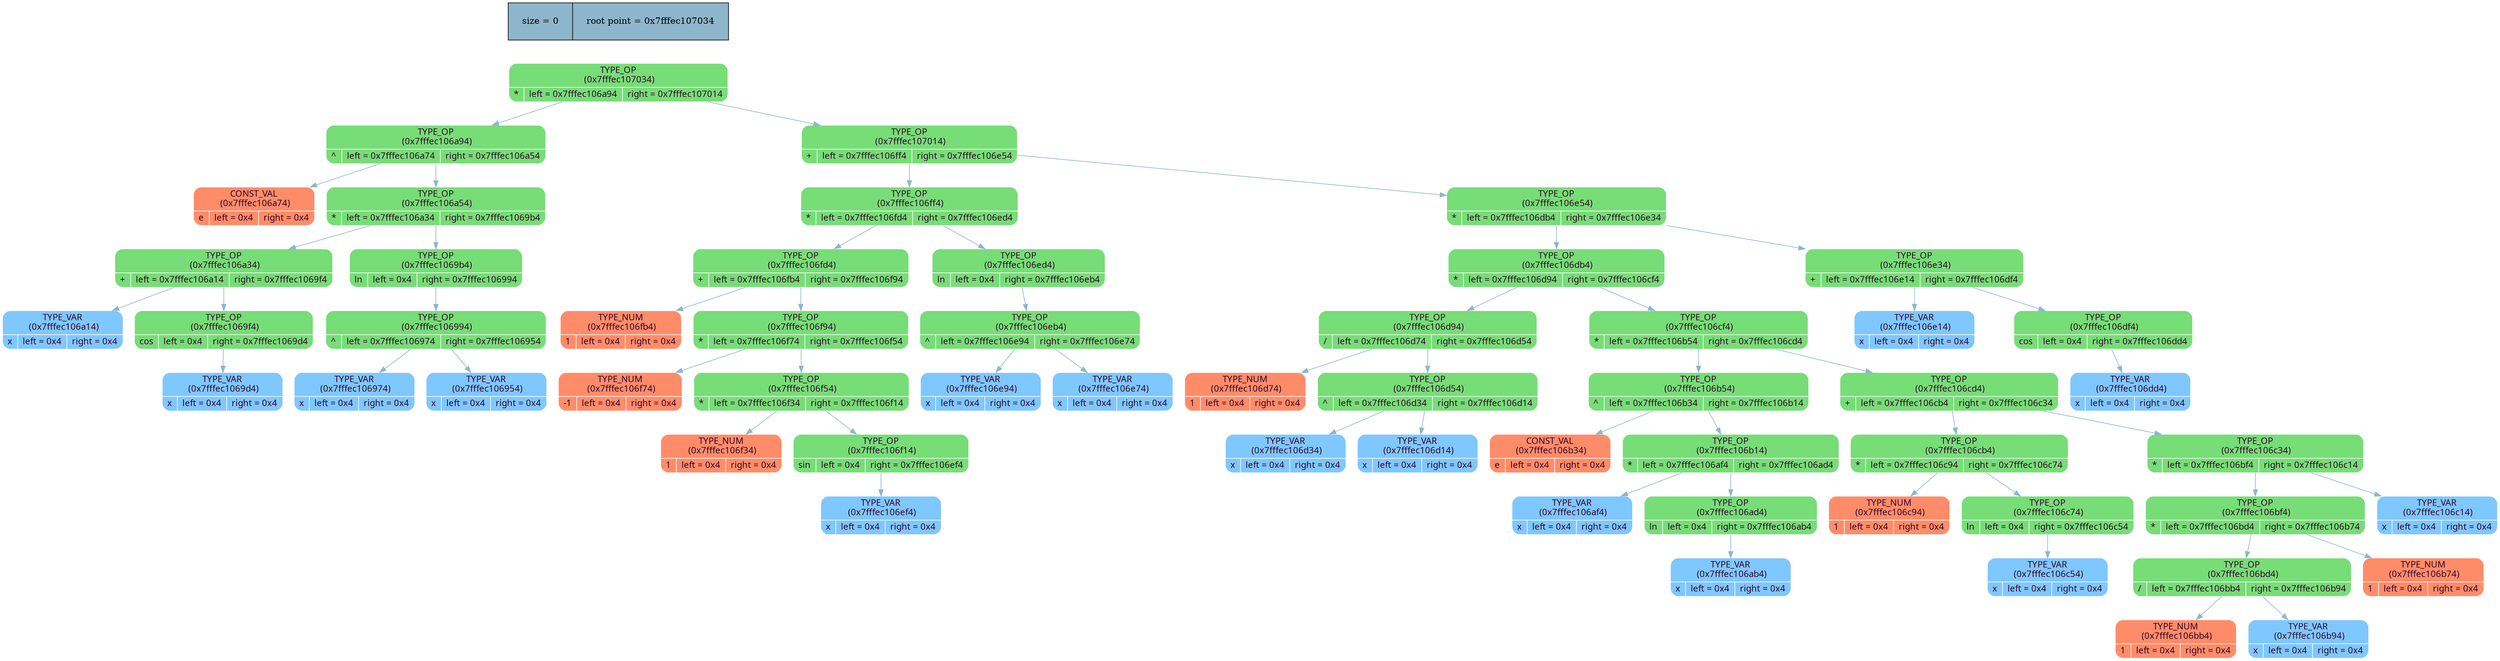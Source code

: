 digraph   
{
rankdir = ""
splines = "true"

node_stat [margin = "0.3*0.3", style = "filled", shape = "record", fillcolor = "#8DB6CD" label = " size = 0 | root point = 0x7fffec107034"]
{rank = source; node_stat}

node0x7fffec107034 [shape = "Mrecord", fillcolor = "#77DD77", style = "filled", fontcolor = "#31032A", fontname = "Calibri", color = "white", label = "{TYPE_OP\n (0x7fffec107034)| {* |left = 0x7fffec106a94 |right = 0x7fffec107014}}"]
node0x7fffec107034 -> node0x7fffec106a94 [color = "#8DB6CD", style = "", constraint = true, fillcolor = "#8DB6CD",   fontcolor = "", fontname = "Calibri", label = ""];
node0x7fffec106a94 [shape = "Mrecord", fillcolor = "#77DD77", style = "filled", fontcolor = "#31032A", fontname = "Calibri", color = "white", label = "{TYPE_OP\n (0x7fffec106a94)| {^ |left = 0x7fffec106a74 |right = 0x7fffec106a54}}"]
node0x7fffec106a94 -> node0x7fffec106a74 [color = "#8DB6CD", style = "", constraint = true, fillcolor = "#8DB6CD",   fontcolor = "", fontname = "Calibri", label = ""];
node0x7fffec106a74 [shape = "Mrecord", fillcolor = "#FF8C69", style = "filled", fontcolor = "#31032A", fontname = "Calibri", color = "white", label = "{CONST_VAL\n (0x7fffec106a74)| {e |left = 0x4 |right = 0x4}}"]
node0x7fffec106a94 -> node0x7fffec106a54 [color = "#8DB6CD", style = "", constraint = true, fillcolor = "#8DB6CD",   fontcolor = "", fontname = "Calibri", label = ""];
node0x7fffec106a54 [shape = "Mrecord", fillcolor = "#77DD77", style = "filled", fontcolor = "#31032A", fontname = "Calibri", color = "white", label = "{TYPE_OP\n (0x7fffec106a54)| {* |left = 0x7fffec106a34 |right = 0x7fffec1069b4}}"]
node0x7fffec106a54 -> node0x7fffec106a34 [color = "#8DB6CD", style = "", constraint = true, fillcolor = "#8DB6CD",   fontcolor = "", fontname = "Calibri", label = ""];
node0x7fffec106a34 [shape = "Mrecord", fillcolor = "#77DD77", style = "filled", fontcolor = "#31032A", fontname = "Calibri", color = "white", label = "{TYPE_OP\n (0x7fffec106a34)| {+ |left = 0x7fffec106a14 |right = 0x7fffec1069f4}}"]
node0x7fffec106a34 -> node0x7fffec106a14 [color = "#8DB6CD", style = "", constraint = true, fillcolor = "#8DB6CD",   fontcolor = "", fontname = "Calibri", label = ""];
node0x7fffec106a14 [shape = "Mrecord", fillcolor = "#7FC7FF", style = "filled", fontcolor = "#31032A", fontname = "Calibri", color = "white", label = "{TYPE_VAR\n (0x7fffec106a14)| {x |left = 0x4 |right = 0x4}}"]
node0x7fffec106a34 -> node0x7fffec1069f4 [color = "#8DB6CD", style = "", constraint = true, fillcolor = "#8DB6CD",   fontcolor = "", fontname = "Calibri", label = ""];
node0x7fffec1069f4 [shape = "Mrecord", fillcolor = "#77DD77", style = "filled", fontcolor = "#31032A", fontname = "Calibri", color = "white", label = "{TYPE_OP\n (0x7fffec1069f4)| {cos |left = 0x4 |right = 0x7fffec1069d4}}"]
node0x7fffec1069f4 -> node0x7fffec1069d4 [color = "#8DB6CD", style = "", constraint = true, fillcolor = "#8DB6CD",   fontcolor = "", fontname = "Calibri", label = ""];
node0x7fffec1069d4 [shape = "Mrecord", fillcolor = "#7FC7FF", style = "filled", fontcolor = "#31032A", fontname = "Calibri", color = "white", label = "{TYPE_VAR\n (0x7fffec1069d4)| {x |left = 0x4 |right = 0x4}}"]
node0x7fffec106a54 -> node0x7fffec1069b4 [color = "#8DB6CD", style = "", constraint = true, fillcolor = "#8DB6CD",   fontcolor = "", fontname = "Calibri", label = ""];
node0x7fffec1069b4 [shape = "Mrecord", fillcolor = "#77DD77", style = "filled", fontcolor = "#31032A", fontname = "Calibri", color = "white", label = "{TYPE_OP\n (0x7fffec1069b4)| {ln |left = 0x4 |right = 0x7fffec106994}}"]
node0x7fffec1069b4 -> node0x7fffec106994 [color = "#8DB6CD", style = "", constraint = true, fillcolor = "#8DB6CD",   fontcolor = "", fontname = "Calibri", label = ""];
node0x7fffec106994 [shape = "Mrecord", fillcolor = "#77DD77", style = "filled", fontcolor = "#31032A", fontname = "Calibri", color = "white", label = "{TYPE_OP\n (0x7fffec106994)| {^ |left = 0x7fffec106974 |right = 0x7fffec106954}}"]
node0x7fffec106994 -> node0x7fffec106974 [color = "#8DB6CD", style = "", constraint = true, fillcolor = "#8DB6CD",   fontcolor = "", fontname = "Calibri", label = ""];
node0x7fffec106974 [shape = "Mrecord", fillcolor = "#7FC7FF", style = "filled", fontcolor = "#31032A", fontname = "Calibri", color = "white", label = "{TYPE_VAR\n (0x7fffec106974)| {x |left = 0x4 |right = 0x4}}"]
node0x7fffec106994 -> node0x7fffec106954 [color = "#8DB6CD", style = "", constraint = true, fillcolor = "#8DB6CD",   fontcolor = "", fontname = "Calibri", label = ""];
node0x7fffec106954 [shape = "Mrecord", fillcolor = "#7FC7FF", style = "filled", fontcolor = "#31032A", fontname = "Calibri", color = "white", label = "{TYPE_VAR\n (0x7fffec106954)| {x |left = 0x4 |right = 0x4}}"]
node0x7fffec107034 -> node0x7fffec107014 [color = "#8DB6CD", style = "", constraint = true, fillcolor = "#8DB6CD",   fontcolor = "", fontname = "Calibri", label = ""];
node0x7fffec107014 [shape = "Mrecord", fillcolor = "#77DD77", style = "filled", fontcolor = "#31032A", fontname = "Calibri", color = "white", label = "{TYPE_OP\n (0x7fffec107014)| {+ |left = 0x7fffec106ff4 |right = 0x7fffec106e54}}"]
node0x7fffec107014 -> node0x7fffec106ff4 [color = "#8DB6CD", style = "", constraint = true, fillcolor = "#8DB6CD",   fontcolor = "", fontname = "Calibri", label = ""];
node0x7fffec106ff4 [shape = "Mrecord", fillcolor = "#77DD77", style = "filled", fontcolor = "#31032A", fontname = "Calibri", color = "white", label = "{TYPE_OP\n (0x7fffec106ff4)| {* |left = 0x7fffec106fd4 |right = 0x7fffec106ed4}}"]
node0x7fffec106ff4 -> node0x7fffec106fd4 [color = "#8DB6CD", style = "", constraint = true, fillcolor = "#8DB6CD",   fontcolor = "", fontname = "Calibri", label = ""];
node0x7fffec106fd4 [shape = "Mrecord", fillcolor = "#77DD77", style = "filled", fontcolor = "#31032A", fontname = "Calibri", color = "white", label = "{TYPE_OP\n (0x7fffec106fd4)| {+ |left = 0x7fffec106fb4 |right = 0x7fffec106f94}}"]
node0x7fffec106fd4 -> node0x7fffec106fb4 [color = "#8DB6CD", style = "", constraint = true, fillcolor = "#8DB6CD",   fontcolor = "", fontname = "Calibri", label = ""];
node0x7fffec106fb4 [shape = "Mrecord", fillcolor = "#FF8C69", style = "filled", fontcolor = "#31032A", fontname = "Calibri", color = "white", label = "{TYPE_NUM\n (0x7fffec106fb4)| {1 |left = 0x4 |right = 0x4}}"]
node0x7fffec106fd4 -> node0x7fffec106f94 [color = "#8DB6CD", style = "", constraint = true, fillcolor = "#8DB6CD",   fontcolor = "", fontname = "Calibri", label = ""];
node0x7fffec106f94 [shape = "Mrecord", fillcolor = "#77DD77", style = "filled", fontcolor = "#31032A", fontname = "Calibri", color = "white", label = "{TYPE_OP\n (0x7fffec106f94)| {* |left = 0x7fffec106f74 |right = 0x7fffec106f54}}"]
node0x7fffec106f94 -> node0x7fffec106f74 [color = "#8DB6CD", style = "", constraint = true, fillcolor = "#8DB6CD",   fontcolor = "", fontname = "Calibri", label = ""];
node0x7fffec106f74 [shape = "Mrecord", fillcolor = "#FF8C69", style = "filled", fontcolor = "#31032A", fontname = "Calibri", color = "white", label = "{TYPE_NUM\n (0x7fffec106f74)| {-1 |left = 0x4 |right = 0x4}}"]
node0x7fffec106f94 -> node0x7fffec106f54 [color = "#8DB6CD", style = "", constraint = true, fillcolor = "#8DB6CD",   fontcolor = "", fontname = "Calibri", label = ""];
node0x7fffec106f54 [shape = "Mrecord", fillcolor = "#77DD77", style = "filled", fontcolor = "#31032A", fontname = "Calibri", color = "white", label = "{TYPE_OP\n (0x7fffec106f54)| {* |left = 0x7fffec106f34 |right = 0x7fffec106f14}}"]
node0x7fffec106f54 -> node0x7fffec106f34 [color = "#8DB6CD", style = "", constraint = true, fillcolor = "#8DB6CD",   fontcolor = "", fontname = "Calibri", label = ""];
node0x7fffec106f34 [shape = "Mrecord", fillcolor = "#FF8C69", style = "filled", fontcolor = "#31032A", fontname = "Calibri", color = "white", label = "{TYPE_NUM\n (0x7fffec106f34)| {1 |left = 0x4 |right = 0x4}}"]
node0x7fffec106f54 -> node0x7fffec106f14 [color = "#8DB6CD", style = "", constraint = true, fillcolor = "#8DB6CD",   fontcolor = "", fontname = "Calibri", label = ""];
node0x7fffec106f14 [shape = "Mrecord", fillcolor = "#77DD77", style = "filled", fontcolor = "#31032A", fontname = "Calibri", color = "white", label = "{TYPE_OP\n (0x7fffec106f14)| {sin |left = 0x4 |right = 0x7fffec106ef4}}"]
node0x7fffec106f14 -> node0x7fffec106ef4 [color = "#8DB6CD", style = "", constraint = true, fillcolor = "#8DB6CD",   fontcolor = "", fontname = "Calibri", label = ""];
node0x7fffec106ef4 [shape = "Mrecord", fillcolor = "#7FC7FF", style = "filled", fontcolor = "#31032A", fontname = "Calibri", color = "white", label = "{TYPE_VAR\n (0x7fffec106ef4)| {x |left = 0x4 |right = 0x4}}"]
node0x7fffec106ff4 -> node0x7fffec106ed4 [color = "#8DB6CD", style = "", constraint = true, fillcolor = "#8DB6CD",   fontcolor = "", fontname = "Calibri", label = ""];
node0x7fffec106ed4 [shape = "Mrecord", fillcolor = "#77DD77", style = "filled", fontcolor = "#31032A", fontname = "Calibri", color = "white", label = "{TYPE_OP\n (0x7fffec106ed4)| {ln |left = 0x4 |right = 0x7fffec106eb4}}"]
node0x7fffec106ed4 -> node0x7fffec106eb4 [color = "#8DB6CD", style = "", constraint = true, fillcolor = "#8DB6CD",   fontcolor = "", fontname = "Calibri", label = ""];
node0x7fffec106eb4 [shape = "Mrecord", fillcolor = "#77DD77", style = "filled", fontcolor = "#31032A", fontname = "Calibri", color = "white", label = "{TYPE_OP\n (0x7fffec106eb4)| {^ |left = 0x7fffec106e94 |right = 0x7fffec106e74}}"]
node0x7fffec106eb4 -> node0x7fffec106e94 [color = "#8DB6CD", style = "", constraint = true, fillcolor = "#8DB6CD",   fontcolor = "", fontname = "Calibri", label = ""];
node0x7fffec106e94 [shape = "Mrecord", fillcolor = "#7FC7FF", style = "filled", fontcolor = "#31032A", fontname = "Calibri", color = "white", label = "{TYPE_VAR\n (0x7fffec106e94)| {x |left = 0x4 |right = 0x4}}"]
node0x7fffec106eb4 -> node0x7fffec106e74 [color = "#8DB6CD", style = "", constraint = true, fillcolor = "#8DB6CD",   fontcolor = "", fontname = "Calibri", label = ""];
node0x7fffec106e74 [shape = "Mrecord", fillcolor = "#7FC7FF", style = "filled", fontcolor = "#31032A", fontname = "Calibri", color = "white", label = "{TYPE_VAR\n (0x7fffec106e74)| {x |left = 0x4 |right = 0x4}}"]
node0x7fffec107014 -> node0x7fffec106e54 [color = "#8DB6CD", style = "", constraint = true, fillcolor = "#8DB6CD",   fontcolor = "", fontname = "Calibri", label = ""];
node0x7fffec106e54 [shape = "Mrecord", fillcolor = "#77DD77", style = "filled", fontcolor = "#31032A", fontname = "Calibri", color = "white", label = "{TYPE_OP\n (0x7fffec106e54)| {* |left = 0x7fffec106db4 |right = 0x7fffec106e34}}"]
node0x7fffec106e54 -> node0x7fffec106db4 [color = "#8DB6CD", style = "", constraint = true, fillcolor = "#8DB6CD",   fontcolor = "", fontname = "Calibri", label = ""];
node0x7fffec106db4 [shape = "Mrecord", fillcolor = "#77DD77", style = "filled", fontcolor = "#31032A", fontname = "Calibri", color = "white", label = "{TYPE_OP\n (0x7fffec106db4)| {* |left = 0x7fffec106d94 |right = 0x7fffec106cf4}}"]
node0x7fffec106db4 -> node0x7fffec106d94 [color = "#8DB6CD", style = "", constraint = true, fillcolor = "#8DB6CD",   fontcolor = "", fontname = "Calibri", label = ""];
node0x7fffec106d94 [shape = "Mrecord", fillcolor = "#77DD77", style = "filled", fontcolor = "#31032A", fontname = "Calibri", color = "white", label = "{TYPE_OP\n (0x7fffec106d94)| {/ |left = 0x7fffec106d74 |right = 0x7fffec106d54}}"]
node0x7fffec106d94 -> node0x7fffec106d74 [color = "#8DB6CD", style = "", constraint = true, fillcolor = "#8DB6CD",   fontcolor = "", fontname = "Calibri", label = ""];
node0x7fffec106d74 [shape = "Mrecord", fillcolor = "#FF8C69", style = "filled", fontcolor = "#31032A", fontname = "Calibri", color = "white", label = "{TYPE_NUM\n (0x7fffec106d74)| {1 |left = 0x4 |right = 0x4}}"]
node0x7fffec106d94 -> node0x7fffec106d54 [color = "#8DB6CD", style = "", constraint = true, fillcolor = "#8DB6CD",   fontcolor = "", fontname = "Calibri", label = ""];
node0x7fffec106d54 [shape = "Mrecord", fillcolor = "#77DD77", style = "filled", fontcolor = "#31032A", fontname = "Calibri", color = "white", label = "{TYPE_OP\n (0x7fffec106d54)| {^ |left = 0x7fffec106d34 |right = 0x7fffec106d14}}"]
node0x7fffec106d54 -> node0x7fffec106d34 [color = "#8DB6CD", style = "", constraint = true, fillcolor = "#8DB6CD",   fontcolor = "", fontname = "Calibri", label = ""];
node0x7fffec106d34 [shape = "Mrecord", fillcolor = "#7FC7FF", style = "filled", fontcolor = "#31032A", fontname = "Calibri", color = "white", label = "{TYPE_VAR\n (0x7fffec106d34)| {x |left = 0x4 |right = 0x4}}"]
node0x7fffec106d54 -> node0x7fffec106d14 [color = "#8DB6CD", style = "", constraint = true, fillcolor = "#8DB6CD",   fontcolor = "", fontname = "Calibri", label = ""];
node0x7fffec106d14 [shape = "Mrecord", fillcolor = "#7FC7FF", style = "filled", fontcolor = "#31032A", fontname = "Calibri", color = "white", label = "{TYPE_VAR\n (0x7fffec106d14)| {x |left = 0x4 |right = 0x4}}"]
node0x7fffec106db4 -> node0x7fffec106cf4 [color = "#8DB6CD", style = "", constraint = true, fillcolor = "#8DB6CD",   fontcolor = "", fontname = "Calibri", label = ""];
node0x7fffec106cf4 [shape = "Mrecord", fillcolor = "#77DD77", style = "filled", fontcolor = "#31032A", fontname = "Calibri", color = "white", label = "{TYPE_OP\n (0x7fffec106cf4)| {* |left = 0x7fffec106b54 |right = 0x7fffec106cd4}}"]
node0x7fffec106cf4 -> node0x7fffec106b54 [color = "#8DB6CD", style = "", constraint = true, fillcolor = "#8DB6CD",   fontcolor = "", fontname = "Calibri", label = ""];
node0x7fffec106b54 [shape = "Mrecord", fillcolor = "#77DD77", style = "filled", fontcolor = "#31032A", fontname = "Calibri", color = "white", label = "{TYPE_OP\n (0x7fffec106b54)| {^ |left = 0x7fffec106b34 |right = 0x7fffec106b14}}"]
node0x7fffec106b54 -> node0x7fffec106b34 [color = "#8DB6CD", style = "", constraint = true, fillcolor = "#8DB6CD",   fontcolor = "", fontname = "Calibri", label = ""];
node0x7fffec106b34 [shape = "Mrecord", fillcolor = "#FF8C69", style = "filled", fontcolor = "#31032A", fontname = "Calibri", color = "white", label = "{CONST_VAL\n (0x7fffec106b34)| {e |left = 0x4 |right = 0x4}}"]
node0x7fffec106b54 -> node0x7fffec106b14 [color = "#8DB6CD", style = "", constraint = true, fillcolor = "#8DB6CD",   fontcolor = "", fontname = "Calibri", label = ""];
node0x7fffec106b14 [shape = "Mrecord", fillcolor = "#77DD77", style = "filled", fontcolor = "#31032A", fontname = "Calibri", color = "white", label = "{TYPE_OP\n (0x7fffec106b14)| {* |left = 0x7fffec106af4 |right = 0x7fffec106ad4}}"]
node0x7fffec106b14 -> node0x7fffec106af4 [color = "#8DB6CD", style = "", constraint = true, fillcolor = "#8DB6CD",   fontcolor = "", fontname = "Calibri", label = ""];
node0x7fffec106af4 [shape = "Mrecord", fillcolor = "#7FC7FF", style = "filled", fontcolor = "#31032A", fontname = "Calibri", color = "white", label = "{TYPE_VAR\n (0x7fffec106af4)| {x |left = 0x4 |right = 0x4}}"]
node0x7fffec106b14 -> node0x7fffec106ad4 [color = "#8DB6CD", style = "", constraint = true, fillcolor = "#8DB6CD",   fontcolor = "", fontname = "Calibri", label = ""];
node0x7fffec106ad4 [shape = "Mrecord", fillcolor = "#77DD77", style = "filled", fontcolor = "#31032A", fontname = "Calibri", color = "white", label = "{TYPE_OP\n (0x7fffec106ad4)| {ln |left = 0x4 |right = 0x7fffec106ab4}}"]
node0x7fffec106ad4 -> node0x7fffec106ab4 [color = "#8DB6CD", style = "", constraint = true, fillcolor = "#8DB6CD",   fontcolor = "", fontname = "Calibri", label = ""];
node0x7fffec106ab4 [shape = "Mrecord", fillcolor = "#7FC7FF", style = "filled", fontcolor = "#31032A", fontname = "Calibri", color = "white", label = "{TYPE_VAR\n (0x7fffec106ab4)| {x |left = 0x4 |right = 0x4}}"]
node0x7fffec106cf4 -> node0x7fffec106cd4 [color = "#8DB6CD", style = "", constraint = true, fillcolor = "#8DB6CD",   fontcolor = "", fontname = "Calibri", label = ""];
node0x7fffec106cd4 [shape = "Mrecord", fillcolor = "#77DD77", style = "filled", fontcolor = "#31032A", fontname = "Calibri", color = "white", label = "{TYPE_OP\n (0x7fffec106cd4)| {+ |left = 0x7fffec106cb4 |right = 0x7fffec106c34}}"]
node0x7fffec106cd4 -> node0x7fffec106cb4 [color = "#8DB6CD", style = "", constraint = true, fillcolor = "#8DB6CD",   fontcolor = "", fontname = "Calibri", label = ""];
node0x7fffec106cb4 [shape = "Mrecord", fillcolor = "#77DD77", style = "filled", fontcolor = "#31032A", fontname = "Calibri", color = "white", label = "{TYPE_OP\n (0x7fffec106cb4)| {* |left = 0x7fffec106c94 |right = 0x7fffec106c74}}"]
node0x7fffec106cb4 -> node0x7fffec106c94 [color = "#8DB6CD", style = "", constraint = true, fillcolor = "#8DB6CD",   fontcolor = "", fontname = "Calibri", label = ""];
node0x7fffec106c94 [shape = "Mrecord", fillcolor = "#FF8C69", style = "filled", fontcolor = "#31032A", fontname = "Calibri", color = "white", label = "{TYPE_NUM\n (0x7fffec106c94)| {1 |left = 0x4 |right = 0x4}}"]
node0x7fffec106cb4 -> node0x7fffec106c74 [color = "#8DB6CD", style = "", constraint = true, fillcolor = "#8DB6CD",   fontcolor = "", fontname = "Calibri", label = ""];
node0x7fffec106c74 [shape = "Mrecord", fillcolor = "#77DD77", style = "filled", fontcolor = "#31032A", fontname = "Calibri", color = "white", label = "{TYPE_OP\n (0x7fffec106c74)| {ln |left = 0x4 |right = 0x7fffec106c54}}"]
node0x7fffec106c74 -> node0x7fffec106c54 [color = "#8DB6CD", style = "", constraint = true, fillcolor = "#8DB6CD",   fontcolor = "", fontname = "Calibri", label = ""];
node0x7fffec106c54 [shape = "Mrecord", fillcolor = "#7FC7FF", style = "filled", fontcolor = "#31032A", fontname = "Calibri", color = "white", label = "{TYPE_VAR\n (0x7fffec106c54)| {x |left = 0x4 |right = 0x4}}"]
node0x7fffec106cd4 -> node0x7fffec106c34 [color = "#8DB6CD", style = "", constraint = true, fillcolor = "#8DB6CD",   fontcolor = "", fontname = "Calibri", label = ""];
node0x7fffec106c34 [shape = "Mrecord", fillcolor = "#77DD77", style = "filled", fontcolor = "#31032A", fontname = "Calibri", color = "white", label = "{TYPE_OP\n (0x7fffec106c34)| {* |left = 0x7fffec106bf4 |right = 0x7fffec106c14}}"]
node0x7fffec106c34 -> node0x7fffec106bf4 [color = "#8DB6CD", style = "", constraint = true, fillcolor = "#8DB6CD",   fontcolor = "", fontname = "Calibri", label = ""];
node0x7fffec106bf4 [shape = "Mrecord", fillcolor = "#77DD77", style = "filled", fontcolor = "#31032A", fontname = "Calibri", color = "white", label = "{TYPE_OP\n (0x7fffec106bf4)| {* |left = 0x7fffec106bd4 |right = 0x7fffec106b74}}"]
node0x7fffec106bf4 -> node0x7fffec106bd4 [color = "#8DB6CD", style = "", constraint = true, fillcolor = "#8DB6CD",   fontcolor = "", fontname = "Calibri", label = ""];
node0x7fffec106bd4 [shape = "Mrecord", fillcolor = "#77DD77", style = "filled", fontcolor = "#31032A", fontname = "Calibri", color = "white", label = "{TYPE_OP\n (0x7fffec106bd4)| {/ |left = 0x7fffec106bb4 |right = 0x7fffec106b94}}"]
node0x7fffec106bd4 -> node0x7fffec106bb4 [color = "#8DB6CD", style = "", constraint = true, fillcolor = "#8DB6CD",   fontcolor = "", fontname = "Calibri", label = ""];
node0x7fffec106bb4 [shape = "Mrecord", fillcolor = "#FF8C69", style = "filled", fontcolor = "#31032A", fontname = "Calibri", color = "white", label = "{TYPE_NUM\n (0x7fffec106bb4)| {1 |left = 0x4 |right = 0x4}}"]
node0x7fffec106bd4 -> node0x7fffec106b94 [color = "#8DB6CD", style = "", constraint = true, fillcolor = "#8DB6CD",   fontcolor = "", fontname = "Calibri", label = ""];
node0x7fffec106b94 [shape = "Mrecord", fillcolor = "#7FC7FF", style = "filled", fontcolor = "#31032A", fontname = "Calibri", color = "white", label = "{TYPE_VAR\n (0x7fffec106b94)| {x |left = 0x4 |right = 0x4}}"]
node0x7fffec106bf4 -> node0x7fffec106b74 [color = "#8DB6CD", style = "", constraint = true, fillcolor = "#8DB6CD",   fontcolor = "", fontname = "Calibri", label = ""];
node0x7fffec106b74 [shape = "Mrecord", fillcolor = "#FF8C69", style = "filled", fontcolor = "#31032A", fontname = "Calibri", color = "white", label = "{TYPE_NUM\n (0x7fffec106b74)| {1 |left = 0x4 |right = 0x4}}"]
node0x7fffec106c34 -> node0x7fffec106c14 [color = "#8DB6CD", style = "", constraint = true, fillcolor = "#8DB6CD",   fontcolor = "", fontname = "Calibri", label = ""];
node0x7fffec106c14 [shape = "Mrecord", fillcolor = "#7FC7FF", style = "filled", fontcolor = "#31032A", fontname = "Calibri", color = "white", label = "{TYPE_VAR\n (0x7fffec106c14)| {x |left = 0x4 |right = 0x4}}"]
node0x7fffec106e54 -> node0x7fffec106e34 [color = "#8DB6CD", style = "", constraint = true, fillcolor = "#8DB6CD",   fontcolor = "", fontname = "Calibri", label = ""];
node0x7fffec106e34 [shape = "Mrecord", fillcolor = "#77DD77", style = "filled", fontcolor = "#31032A", fontname = "Calibri", color = "white", label = "{TYPE_OP\n (0x7fffec106e34)| {+ |left = 0x7fffec106e14 |right = 0x7fffec106df4}}"]
node0x7fffec106e34 -> node0x7fffec106e14 [color = "#8DB6CD", style = "", constraint = true, fillcolor = "#8DB6CD",   fontcolor = "", fontname = "Calibri", label = ""];
node0x7fffec106e14 [shape = "Mrecord", fillcolor = "#7FC7FF", style = "filled", fontcolor = "#31032A", fontname = "Calibri", color = "white", label = "{TYPE_VAR\n (0x7fffec106e14)| {x |left = 0x4 |right = 0x4}}"]
node0x7fffec106e34 -> node0x7fffec106df4 [color = "#8DB6CD", style = "", constraint = true, fillcolor = "#8DB6CD",   fontcolor = "", fontname = "Calibri", label = ""];
node0x7fffec106df4 [shape = "Mrecord", fillcolor = "#77DD77", style = "filled", fontcolor = "#31032A", fontname = "Calibri", color = "white", label = "{TYPE_OP\n (0x7fffec106df4)| {cos |left = 0x4 |right = 0x7fffec106dd4}}"]
node0x7fffec106df4 -> node0x7fffec106dd4 [color = "#8DB6CD", style = "", constraint = true, fillcolor = "#8DB6CD",   fontcolor = "", fontname = "Calibri", label = ""];
node0x7fffec106dd4 [shape = "Mrecord", fillcolor = "#7FC7FF", style = "filled", fontcolor = "#31032A", fontname = "Calibri", color = "white", label = "{TYPE_VAR\n (0x7fffec106dd4)| {x |left = 0x4 |right = 0x4}}"]
}
